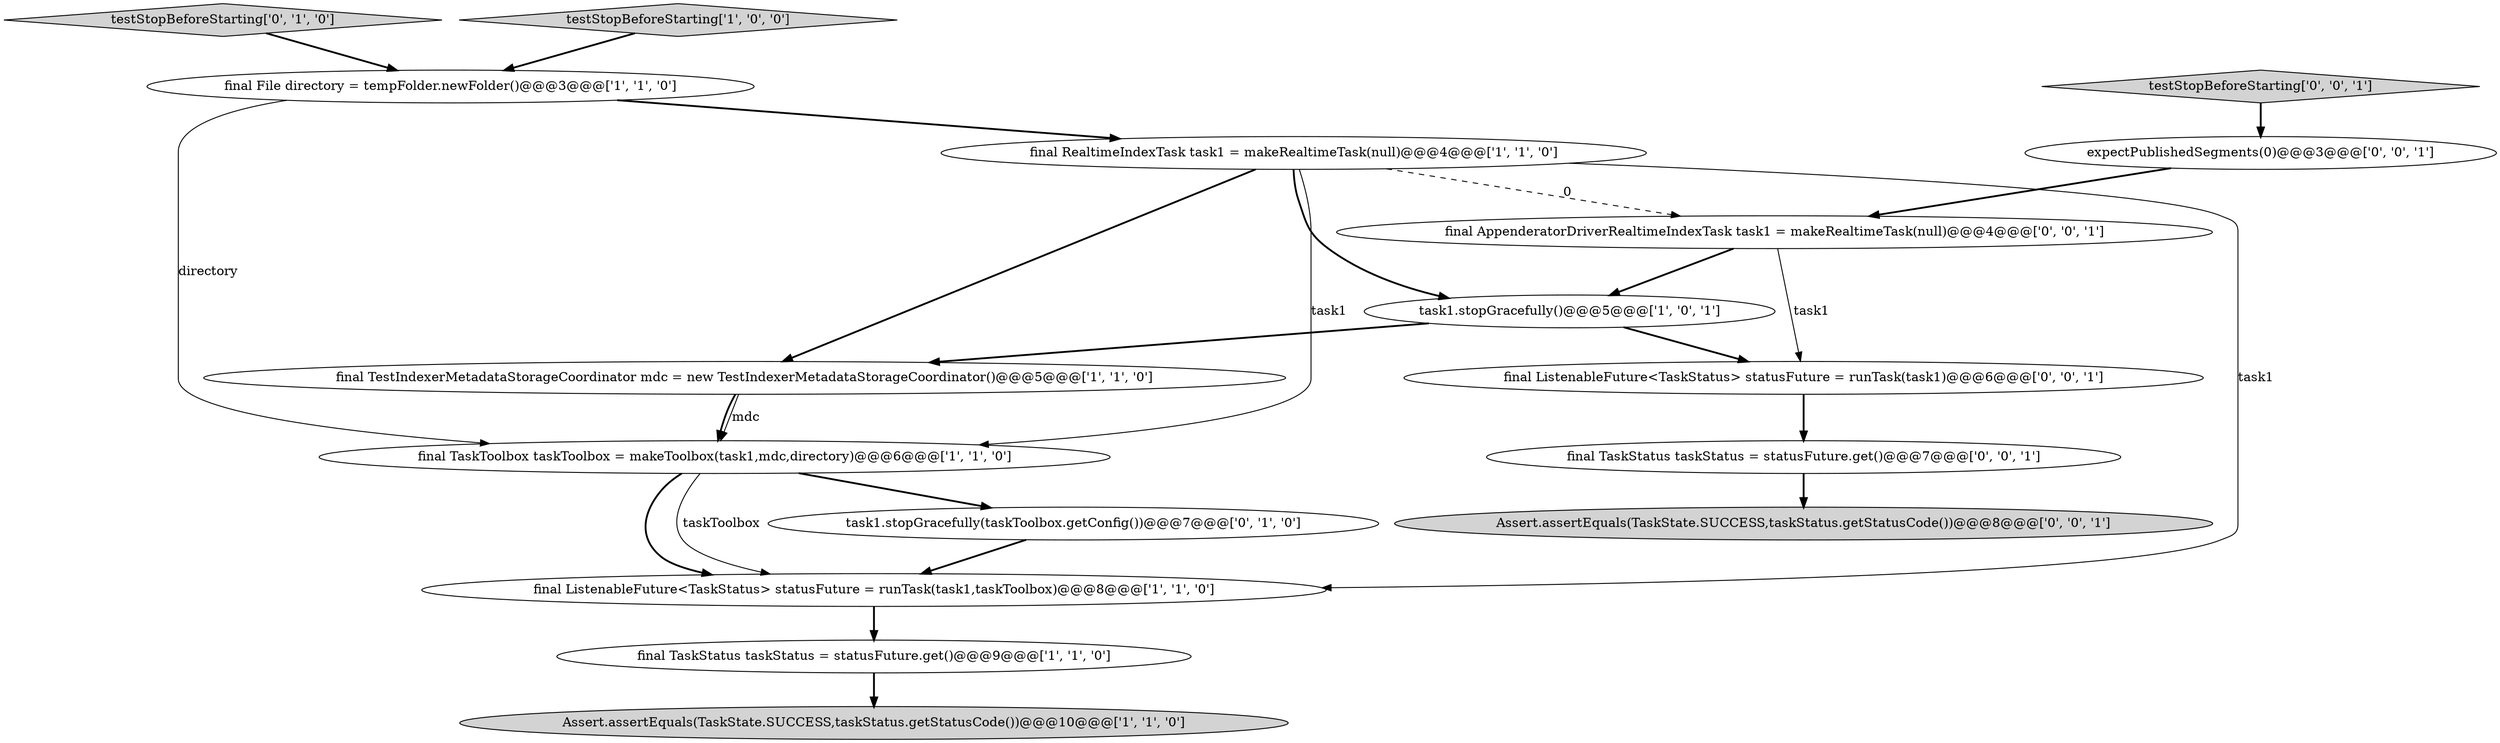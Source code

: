 digraph {
10 [style = filled, label = "task1.stopGracefully(taskToolbox.getConfig())@@@7@@@['0', '1', '0']", fillcolor = white, shape = ellipse image = "AAA1AAABBB2BBB"];
5 [style = filled, label = "final RealtimeIndexTask task1 = makeRealtimeTask(null)@@@4@@@['1', '1', '0']", fillcolor = white, shape = ellipse image = "AAA0AAABBB1BBB"];
9 [style = filled, label = "testStopBeforeStarting['0', '1', '0']", fillcolor = lightgray, shape = diamond image = "AAA0AAABBB2BBB"];
13 [style = filled, label = "testStopBeforeStarting['0', '0', '1']", fillcolor = lightgray, shape = diamond image = "AAA0AAABBB3BBB"];
14 [style = filled, label = "final ListenableFuture<TaskStatus> statusFuture = runTask(task1)@@@6@@@['0', '0', '1']", fillcolor = white, shape = ellipse image = "AAA0AAABBB3BBB"];
0 [style = filled, label = "final File directory = tempFolder.newFolder()@@@3@@@['1', '1', '0']", fillcolor = white, shape = ellipse image = "AAA0AAABBB1BBB"];
15 [style = filled, label = "expectPublishedSegments(0)@@@3@@@['0', '0', '1']", fillcolor = white, shape = ellipse image = "AAA0AAABBB3BBB"];
16 [style = filled, label = "final AppenderatorDriverRealtimeIndexTask task1 = makeRealtimeTask(null)@@@4@@@['0', '0', '1']", fillcolor = white, shape = ellipse image = "AAA0AAABBB3BBB"];
1 [style = filled, label = "task1.stopGracefully()@@@5@@@['1', '0', '1']", fillcolor = white, shape = ellipse image = "AAA0AAABBB1BBB"];
11 [style = filled, label = "final TaskStatus taskStatus = statusFuture.get()@@@7@@@['0', '0', '1']", fillcolor = white, shape = ellipse image = "AAA0AAABBB3BBB"];
12 [style = filled, label = "Assert.assertEquals(TaskState.SUCCESS,taskStatus.getStatusCode())@@@8@@@['0', '0', '1']", fillcolor = lightgray, shape = ellipse image = "AAA0AAABBB3BBB"];
8 [style = filled, label = "Assert.assertEquals(TaskState.SUCCESS,taskStatus.getStatusCode())@@@10@@@['1', '1', '0']", fillcolor = lightgray, shape = ellipse image = "AAA0AAABBB1BBB"];
6 [style = filled, label = "final TaskToolbox taskToolbox = makeToolbox(task1,mdc,directory)@@@6@@@['1', '1', '0']", fillcolor = white, shape = ellipse image = "AAA0AAABBB1BBB"];
2 [style = filled, label = "testStopBeforeStarting['1', '0', '0']", fillcolor = lightgray, shape = diamond image = "AAA0AAABBB1BBB"];
3 [style = filled, label = "final ListenableFuture<TaskStatus> statusFuture = runTask(task1,taskToolbox)@@@8@@@['1', '1', '0']", fillcolor = white, shape = ellipse image = "AAA0AAABBB1BBB"];
4 [style = filled, label = "final TaskStatus taskStatus = statusFuture.get()@@@9@@@['1', '1', '0']", fillcolor = white, shape = ellipse image = "AAA0AAABBB1BBB"];
7 [style = filled, label = "final TestIndexerMetadataStorageCoordinator mdc = new TestIndexerMetadataStorageCoordinator()@@@5@@@['1', '1', '0']", fillcolor = white, shape = ellipse image = "AAA0AAABBB1BBB"];
16->14 [style = solid, label="task1"];
5->6 [style = solid, label="task1"];
5->16 [style = dashed, label="0"];
13->15 [style = bold, label=""];
11->12 [style = bold, label=""];
5->3 [style = solid, label="task1"];
5->1 [style = bold, label=""];
7->6 [style = bold, label=""];
4->8 [style = bold, label=""];
9->0 [style = bold, label=""];
14->11 [style = bold, label=""];
1->14 [style = bold, label=""];
10->3 [style = bold, label=""];
7->6 [style = solid, label="mdc"];
6->10 [style = bold, label=""];
16->1 [style = bold, label=""];
6->3 [style = bold, label=""];
15->16 [style = bold, label=""];
2->0 [style = bold, label=""];
0->6 [style = solid, label="directory"];
1->7 [style = bold, label=""];
0->5 [style = bold, label=""];
6->3 [style = solid, label="taskToolbox"];
3->4 [style = bold, label=""];
5->7 [style = bold, label=""];
}
